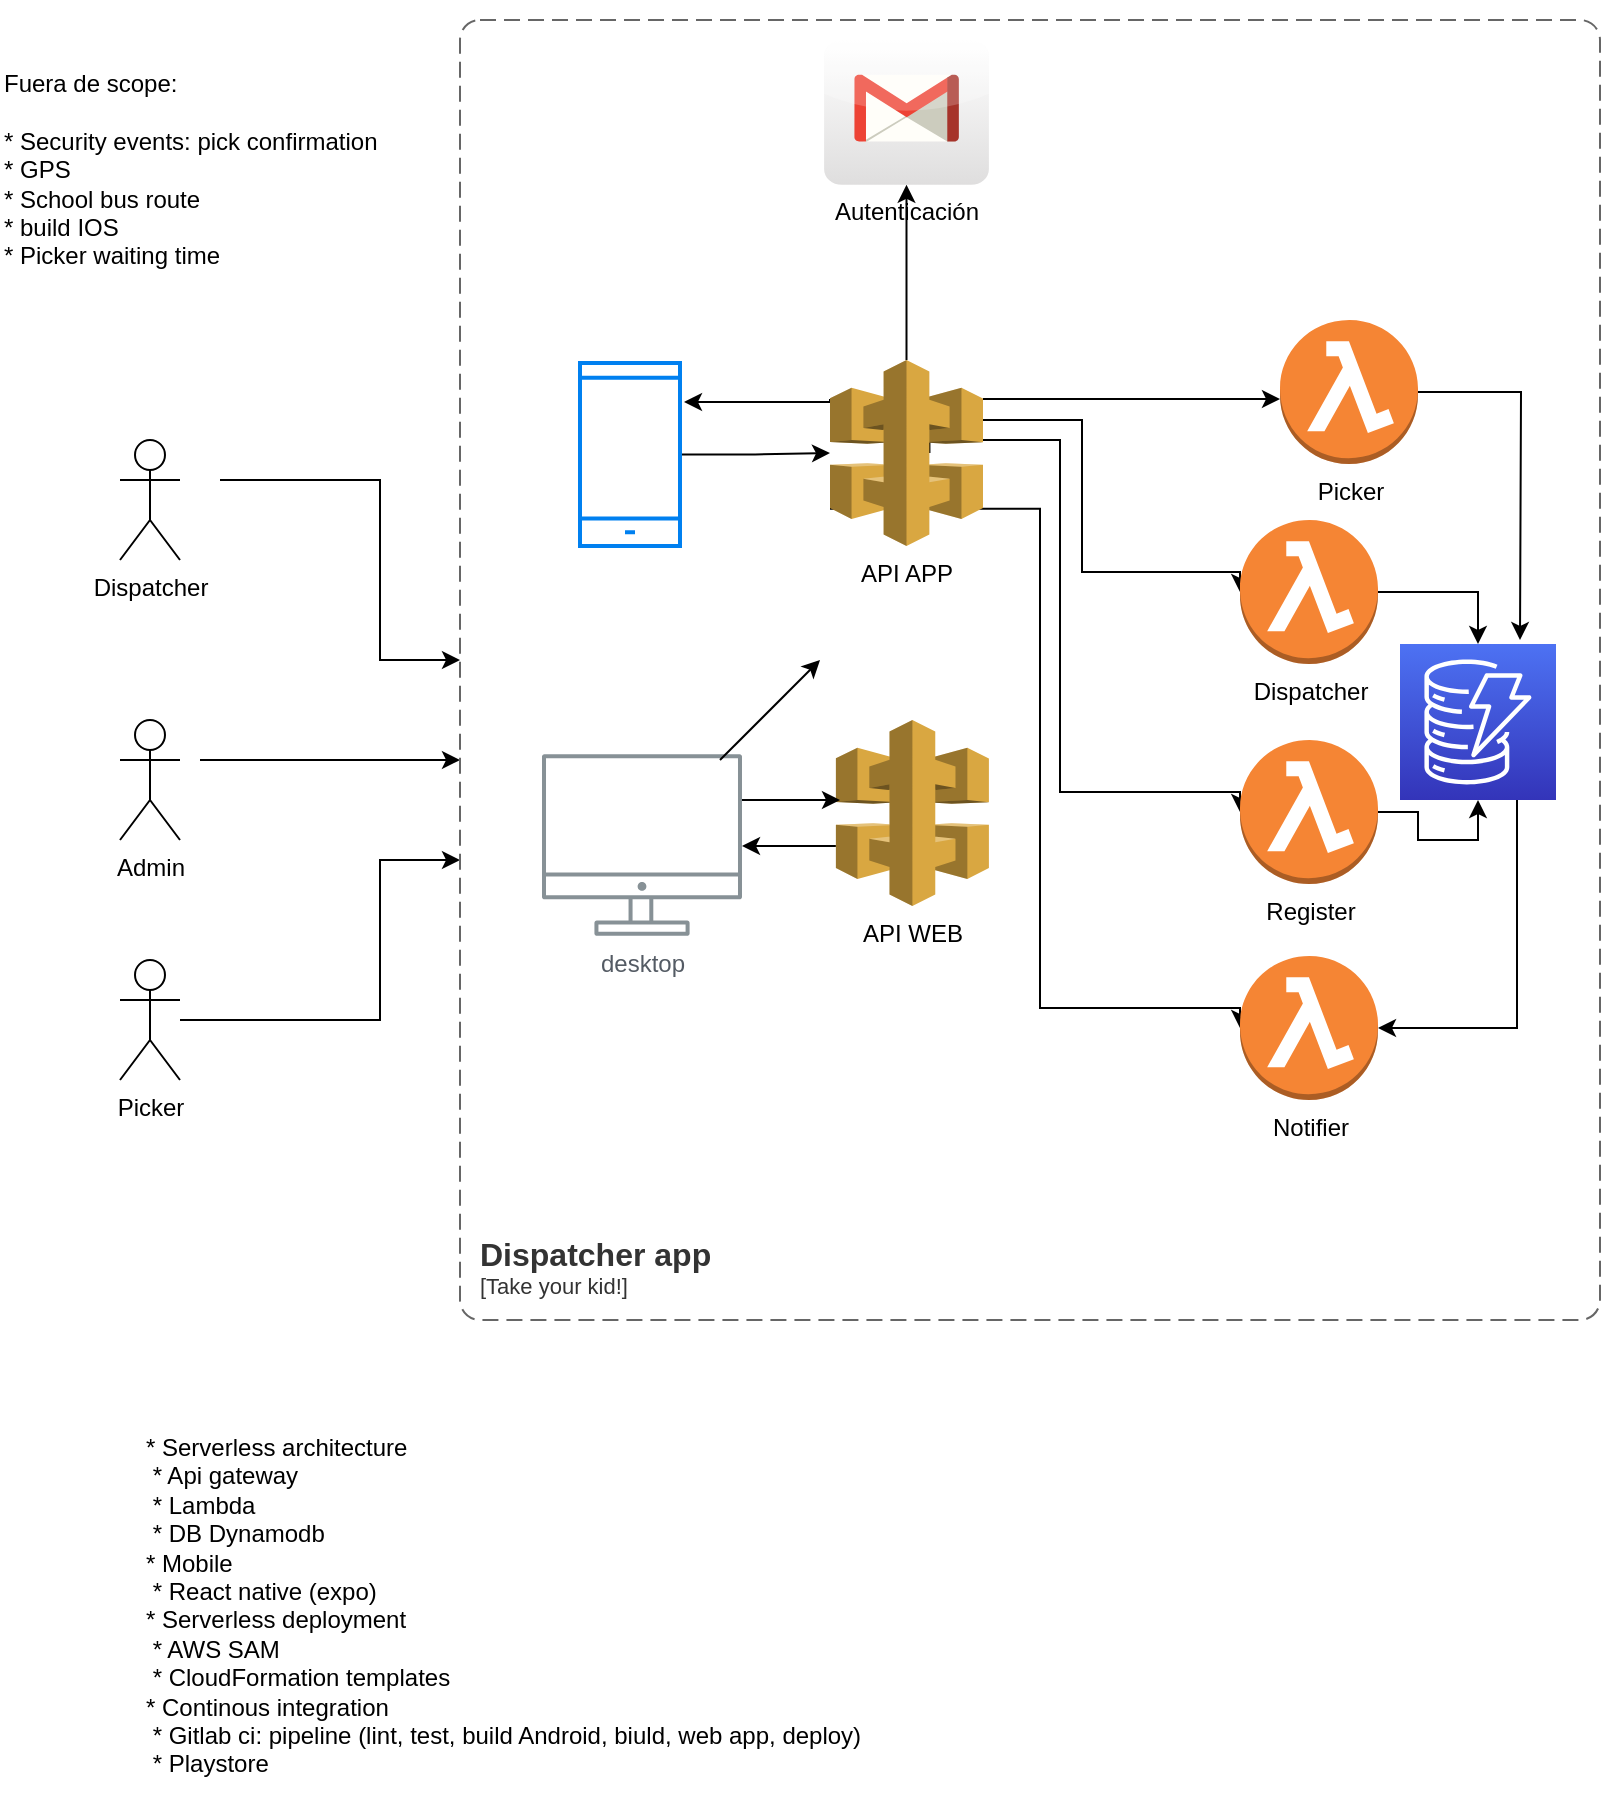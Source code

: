 <mxfile version="21.2.7" type="google">
  <diagram name="Page-1" id="qvmPQSpvG-Afi3AAHGun">
    <mxGraphModel grid="1" page="1" gridSize="10" guides="1" tooltips="1" connect="1" arrows="1" fold="1" pageScale="1" pageWidth="850" pageHeight="1100" math="0" shadow="0">
      <root>
        <mxCell id="0" />
        <mxCell id="1" parent="0" />
        <mxCell id="C__IWVD8pp51BxmxhyLC-21" style="edgeStyle=orthogonalEdgeStyle;rounded=0;orthogonalLoop=1;jettySize=auto;html=1;" edge="1" parent="1" source="C__IWVD8pp51BxmxhyLC-1">
          <mxGeometry relative="1" as="geometry">
            <mxPoint x="240" y="440" as="targetPoint" />
            <Array as="points">
              <mxPoint x="200" y="520" />
              <mxPoint x="200" y="440" />
              <mxPoint x="240" y="440" />
            </Array>
          </mxGeometry>
        </mxCell>
        <mxCell id="C__IWVD8pp51BxmxhyLC-1" value="Picker" style="shape=umlActor;verticalLabelPosition=bottom;verticalAlign=top;html=1;outlineConnect=0;" vertex="1" parent="1">
          <mxGeometry x="70" y="490" width="30" height="60" as="geometry" />
        </mxCell>
        <mxCell id="C__IWVD8pp51BxmxhyLC-20" style="edgeStyle=orthogonalEdgeStyle;rounded=0;orthogonalLoop=1;jettySize=auto;html=1;" edge="1" parent="1">
          <mxGeometry relative="1" as="geometry">
            <Array as="points">
              <mxPoint x="230" y="390" />
            </Array>
            <mxPoint x="240" y="390" as="targetPoint" />
            <mxPoint x="110" y="390" as="sourcePoint" />
          </mxGeometry>
        </mxCell>
        <mxCell id="C__IWVD8pp51BxmxhyLC-2" value="Admin&lt;br&gt;" style="shape=umlActor;verticalLabelPosition=bottom;verticalAlign=top;html=1;outlineConnect=0;" vertex="1" parent="1">
          <mxGeometry x="70" y="370" width="30" height="60" as="geometry" />
        </mxCell>
        <mxCell id="C__IWVD8pp51BxmxhyLC-19" style="edgeStyle=orthogonalEdgeStyle;rounded=0;orthogonalLoop=1;jettySize=auto;html=1;" edge="1" parent="1">
          <mxGeometry relative="1" as="geometry">
            <Array as="points">
              <mxPoint x="200" y="250" />
              <mxPoint x="200" y="340" />
            </Array>
            <mxPoint x="240" y="340" as="targetPoint" />
            <mxPoint x="120" y="250" as="sourcePoint" />
          </mxGeometry>
        </mxCell>
        <mxCell id="C__IWVD8pp51BxmxhyLC-6" value="Dispatcher" style="shape=umlActor;verticalLabelPosition=bottom;verticalAlign=top;html=1;outlineConnect=0;" vertex="1" parent="1">
          <mxGeometry x="70" y="230" width="30" height="60" as="geometry" />
        </mxCell>
        <object placeholders="1" c4Name="Dispatcher app" c4Type="" c4Application="Take your kid!" label="&lt;font style=&quot;font-size: 16px&quot;&gt;&lt;b&gt;&lt;div style=&quot;text-align: left&quot;&gt;%c4Name%&lt;/div&gt;&lt;/b&gt;&lt;/font&gt;&lt;div style=&quot;text-align: left&quot;&gt;[%c4Application%]&lt;/div&gt;" id="C__IWVD8pp51BxmxhyLC-11">
          <mxCell style="rounded=1;fontSize=11;whiteSpace=wrap;html=1;dashed=1;arcSize=20;fillColor=none;strokeColor=#666666;fontColor=#333333;labelBackgroundColor=none;align=left;verticalAlign=bottom;labelBorderColor=none;spacingTop=0;spacing=10;dashPattern=8 4;metaEdit=1;rotatable=0;perimeter=rectanglePerimeter;noLabel=0;labelPadding=0;allowArrows=0;connectable=0;expand=0;recursiveResize=0;editable=1;pointerEvents=0;absoluteArcSize=1;points=[[0.25,0,0],[0.5,0,0],[0.75,0,0],[1,0.25,0],[1,0.5,0],[1,0.75,0],[0.75,1,0],[0.5,1,0],[0.25,1,0],[0,0.75,0],[0,0.5,0],[0,0.25,0]];" vertex="1" parent="1">
            <mxGeometry x="240" y="20" width="570" height="650" as="geometry" />
          </mxCell>
        </object>
        <mxCell id="C__IWVD8pp51BxmxhyLC-14" style="edgeStyle=orthogonalEdgeStyle;rounded=0;orthogonalLoop=1;jettySize=auto;html=1;" edge="1" parent="1" source="C__IWVD8pp51BxmxhyLC-12" target="C__IWVD8pp51BxmxhyLC-13">
          <mxGeometry relative="1" as="geometry" />
        </mxCell>
        <mxCell id="C__IWVD8pp51BxmxhyLC-12" value="" style="html=1;verticalLabelPosition=bottom;align=center;labelBackgroundColor=#ffffff;verticalAlign=top;strokeWidth=2;strokeColor=#0080F0;shadow=0;dashed=0;shape=mxgraph.ios7.icons.smartphone;" vertex="1" parent="1">
          <mxGeometry x="300" y="191.5" width="50" height="91.5" as="geometry" />
        </mxCell>
        <mxCell id="C__IWVD8pp51BxmxhyLC-22" style="edgeStyle=orthogonalEdgeStyle;rounded=0;orthogonalLoop=1;jettySize=auto;html=1;exitX=0.65;exitY=0.5;exitDx=0;exitDy=0;exitPerimeter=0;entryX=0;entryY=0.5;entryDx=0;entryDy=0;entryPerimeter=0;" edge="1" parent="1" source="C__IWVD8pp51BxmxhyLC-13" target="C__IWVD8pp51BxmxhyLC-17">
          <mxGeometry relative="1" as="geometry">
            <Array as="points">
              <mxPoint x="475" y="220" />
              <mxPoint x="551" y="220" />
              <mxPoint x="551" y="296" />
            </Array>
          </mxGeometry>
        </mxCell>
        <mxCell id="C__IWVD8pp51BxmxhyLC-23" style="edgeStyle=orthogonalEdgeStyle;rounded=0;orthogonalLoop=1;jettySize=auto;html=1;exitX=0.98;exitY=0.43;exitDx=0;exitDy=0;exitPerimeter=0;entryX=0;entryY=0.5;entryDx=0;entryDy=0;entryPerimeter=0;" edge="1" parent="1" source="C__IWVD8pp51BxmxhyLC-13" target="C__IWVD8pp51BxmxhyLC-15">
          <mxGeometry relative="1" as="geometry">
            <Array as="points">
              <mxPoint x="540" y="230" />
              <mxPoint x="540" y="406" />
            </Array>
          </mxGeometry>
        </mxCell>
        <mxCell id="C__IWVD8pp51BxmxhyLC-24" style="edgeStyle=orthogonalEdgeStyle;rounded=0;orthogonalLoop=1;jettySize=auto;html=1;exitX=0;exitY=0.8;exitDx=0;exitDy=0;exitPerimeter=0;entryX=0;entryY=0.5;entryDx=0;entryDy=0;entryPerimeter=0;" edge="1" parent="1" source="C__IWVD8pp51BxmxhyLC-13" target="C__IWVD8pp51BxmxhyLC-16">
          <mxGeometry relative="1" as="geometry">
            <Array as="points">
              <mxPoint x="530" y="264" />
              <mxPoint x="530" y="514" />
            </Array>
          </mxGeometry>
        </mxCell>
        <mxCell id="C__IWVD8pp51BxmxhyLC-25" style="edgeStyle=orthogonalEdgeStyle;rounded=0;orthogonalLoop=1;jettySize=auto;html=1;exitX=0;exitY=0.21;exitDx=0;exitDy=0;exitPerimeter=0;entryX=1.04;entryY=0.213;entryDx=0;entryDy=0;entryPerimeter=0;" edge="1" parent="1" source="C__IWVD8pp51BxmxhyLC-13" target="C__IWVD8pp51BxmxhyLC-12">
          <mxGeometry relative="1" as="geometry">
            <Array as="points">
              <mxPoint x="425" y="211" />
            </Array>
            <mxPoint x="360" y="210" as="targetPoint" />
          </mxGeometry>
        </mxCell>
        <mxCell id="C__IWVD8pp51BxmxhyLC-27" style="edgeStyle=orthogonalEdgeStyle;rounded=0;orthogonalLoop=1;jettySize=auto;html=1;exitX=1;exitY=0.21;exitDx=0;exitDy=0;exitPerimeter=0;" edge="1" parent="1" source="C__IWVD8pp51BxmxhyLC-13" target="C__IWVD8pp51BxmxhyLC-26">
          <mxGeometry relative="1" as="geometry">
            <Array as="points">
              <mxPoint x="610" y="210" />
              <mxPoint x="610" y="210" />
            </Array>
          </mxGeometry>
        </mxCell>
        <mxCell id="C__IWVD8pp51BxmxhyLC-38" style="edgeStyle=orthogonalEdgeStyle;rounded=0;orthogonalLoop=1;jettySize=auto;html=1;exitX=0.5;exitY=0;exitDx=0;exitDy=0;exitPerimeter=0;" edge="1" parent="1" source="C__IWVD8pp51BxmxhyLC-13" target="C__IWVD8pp51BxmxhyLC-35">
          <mxGeometry relative="1" as="geometry" />
        </mxCell>
        <mxCell id="C__IWVD8pp51BxmxhyLC-13" value="API APP" style="outlineConnect=0;dashed=0;verticalLabelPosition=bottom;verticalAlign=top;align=center;html=1;shape=mxgraph.aws3.api_gateway;fillColor=#D9A741;gradientColor=none;" vertex="1" parent="1">
          <mxGeometry x="425" y="190" width="76.5" height="93" as="geometry" />
        </mxCell>
        <mxCell id="C__IWVD8pp51BxmxhyLC-30" style="edgeStyle=orthogonalEdgeStyle;rounded=0;orthogonalLoop=1;jettySize=auto;html=1;exitX=1;exitY=0.5;exitDx=0;exitDy=0;exitPerimeter=0;entryX=0.5;entryY=1;entryDx=0;entryDy=0;entryPerimeter=0;" edge="1" parent="1" source="C__IWVD8pp51BxmxhyLC-15" target="C__IWVD8pp51BxmxhyLC-28">
          <mxGeometry relative="1" as="geometry">
            <mxPoint x="740" y="381" as="targetPoint" />
          </mxGeometry>
        </mxCell>
        <mxCell id="C__IWVD8pp51BxmxhyLC-15" value="Register" style="outlineConnect=0;dashed=0;verticalLabelPosition=bottom;verticalAlign=top;align=center;html=1;shape=mxgraph.aws3.lambda_function;fillColor=#F58534;gradientColor=none;" vertex="1" parent="1">
          <mxGeometry x="630" y="380" width="69" height="72" as="geometry" />
        </mxCell>
        <mxCell id="C__IWVD8pp51BxmxhyLC-16" value="Notifier" style="outlineConnect=0;dashed=0;verticalLabelPosition=bottom;verticalAlign=top;align=center;html=1;shape=mxgraph.aws3.lambda_function;fillColor=#F58534;gradientColor=none;" vertex="1" parent="1">
          <mxGeometry x="630" y="488" width="69" height="72" as="geometry" />
        </mxCell>
        <mxCell id="C__IWVD8pp51BxmxhyLC-31" style="edgeStyle=orthogonalEdgeStyle;rounded=0;orthogonalLoop=1;jettySize=auto;html=1;exitX=1;exitY=0.5;exitDx=0;exitDy=0;exitPerimeter=0;entryX=0.5;entryY=0;entryDx=0;entryDy=0;entryPerimeter=0;" edge="1" parent="1" source="C__IWVD8pp51BxmxhyLC-17" target="C__IWVD8pp51BxmxhyLC-28">
          <mxGeometry relative="1" as="geometry">
            <mxPoint x="759.5" y="342" as="targetPoint" />
          </mxGeometry>
        </mxCell>
        <mxCell id="C__IWVD8pp51BxmxhyLC-17" value="Dispatcher" style="outlineConnect=0;dashed=0;verticalLabelPosition=bottom;verticalAlign=top;align=center;html=1;shape=mxgraph.aws3.lambda_function;fillColor=#F58534;gradientColor=none;" vertex="1" parent="1">
          <mxGeometry x="630" y="270" width="69" height="72" as="geometry" />
        </mxCell>
        <mxCell id="C__IWVD8pp51BxmxhyLC-32" style="edgeStyle=orthogonalEdgeStyle;rounded=0;orthogonalLoop=1;jettySize=auto;html=1;" edge="1" parent="1" source="C__IWVD8pp51BxmxhyLC-26">
          <mxGeometry relative="1" as="geometry">
            <mxPoint x="770" y="330" as="targetPoint" />
          </mxGeometry>
        </mxCell>
        <mxCell id="C__IWVD8pp51BxmxhyLC-26" value="Picker" style="outlineConnect=0;dashed=0;verticalLabelPosition=bottom;verticalAlign=top;align=center;html=1;shape=mxgraph.aws3.lambda_function;fillColor=#F58534;gradientColor=none;" vertex="1" parent="1">
          <mxGeometry x="650" y="170" width="69" height="72" as="geometry" />
        </mxCell>
        <mxCell id="C__IWVD8pp51BxmxhyLC-33" style="edgeStyle=orthogonalEdgeStyle;rounded=0;orthogonalLoop=1;jettySize=auto;html=1;exitX=0.75;exitY=1;exitDx=0;exitDy=0;exitPerimeter=0;entryX=1;entryY=0.5;entryDx=0;entryDy=0;entryPerimeter=0;" edge="1" parent="1" source="C__IWVD8pp51BxmxhyLC-28" target="C__IWVD8pp51BxmxhyLC-16">
          <mxGeometry relative="1" as="geometry">
            <mxPoint x="779" y="420" as="sourcePoint" />
          </mxGeometry>
        </mxCell>
        <mxCell id="C__IWVD8pp51BxmxhyLC-28" value="" style="sketch=0;points=[[0,0,0],[0.25,0,0],[0.5,0,0],[0.75,0,0],[1,0,0],[0,1,0],[0.25,1,0],[0.5,1,0],[0.75,1,0],[1,1,0],[0,0.25,0],[0,0.5,0],[0,0.75,0],[1,0.25,0],[1,0.5,0],[1,0.75,0]];outlineConnect=0;fontColor=#232F3E;gradientColor=#4D72F3;gradientDirection=north;fillColor=#3334B9;strokeColor=#ffffff;dashed=0;verticalLabelPosition=bottom;verticalAlign=top;align=center;html=1;fontSize=12;fontStyle=0;aspect=fixed;shape=mxgraph.aws4.resourceIcon;resIcon=mxgraph.aws4.dynamodb;" vertex="1" parent="1">
          <mxGeometry x="710" y="332" width="78" height="78" as="geometry" />
        </mxCell>
        <mxCell id="C__IWVD8pp51BxmxhyLC-34" value="Fuera de scope:&lt;br&gt;&lt;br&gt;* Security events: pick confirmation&lt;br&gt;* GPS&lt;br&gt;* School bus route&lt;br&gt;* build IOS&lt;br&gt;* Picker waiting time" style="text;html=1;strokeColor=none;fillColor=none;align=left;verticalAlign=middle;whiteSpace=wrap;rounded=0;" vertex="1" parent="1">
          <mxGeometry x="10" y="10" width="210" height="170" as="geometry" />
        </mxCell>
        <mxCell id="C__IWVD8pp51BxmxhyLC-35" value="Autenticación" style="dashed=0;outlineConnect=0;html=1;align=center;labelPosition=center;verticalLabelPosition=bottom;verticalAlign=top;shape=mxgraph.webicons.gmail;gradientColor=#DFDEDE" vertex="1" parent="1">
          <mxGeometry x="422.05" y="30" width="82.4" height="72.4" as="geometry" />
        </mxCell>
        <mxCell id="C__IWVD8pp51BxmxhyLC-40" value="* Serverless architecture&lt;br&gt;&lt;span style=&quot;white-space: pre;&quot;&gt; &lt;/span&gt;* Api gateway&lt;br&gt;&lt;span style=&quot;white-space: pre;&quot;&gt; &lt;/span&gt;* Lambda&lt;br&gt;&lt;span style=&quot;white-space: pre;&quot;&gt; &lt;/span&gt;* DB Dynamodb&lt;br&gt;* Mobile&lt;br&gt;&lt;span style=&quot;white-space: pre;&quot;&gt; &lt;/span&gt;* React native (expo)&lt;br&gt;* Serverless deployment&lt;br&gt;&lt;span style=&quot;white-space: pre;&quot;&gt; &lt;/span&gt;* AWS SAM&lt;br&gt;&lt;span style=&quot;white-space: pre;&quot;&gt; &lt;/span&gt;* CloudFormation templates&lt;br&gt;* Continous integration&lt;br&gt;&lt;span style=&quot;white-space: pre;&quot;&gt; &lt;/span&gt;* Gitlab ci: pipeline (lint, test, build Android, biuld, web app, deploy)&lt;br&gt;&lt;span style=&quot;white-space: pre;&quot;&gt; &lt;/span&gt;* Playstore" style="text;html=1;strokeColor=none;fillColor=none;align=left;verticalAlign=top;whiteSpace=wrap;rounded=0;" vertex="1" parent="1">
          <mxGeometry x="81" y="720" width="500" height="190" as="geometry" />
        </mxCell>
        <mxCell id="nqwbrudDcvA_D_fQsMDn-6" value="" style="edgeStyle=orthogonalEdgeStyle;rounded=0;orthogonalLoop=1;jettySize=auto;html=1;" edge="1" parent="1" source="nqwbrudDcvA_D_fQsMDn-1" target="nqwbrudDcvA_D_fQsMDn-4">
          <mxGeometry relative="1" as="geometry">
            <Array as="points">
              <mxPoint x="410" y="433" />
              <mxPoint x="410" y="433" />
            </Array>
          </mxGeometry>
        </mxCell>
        <mxCell id="nqwbrudDcvA_D_fQsMDn-1" value="API WEB" style="outlineConnect=0;dashed=0;verticalLabelPosition=bottom;verticalAlign=top;align=center;html=1;shape=mxgraph.aws3.api_gateway;fillColor=#D9A741;gradientColor=none;" vertex="1" parent="1">
          <mxGeometry x="427.95" y="370" width="76.5" height="93" as="geometry" />
        </mxCell>
        <mxCell id="nqwbrudDcvA_D_fQsMDn-5" style="edgeStyle=orthogonalEdgeStyle;rounded=0;orthogonalLoop=1;jettySize=auto;html=1;" edge="1" parent="1" source="nqwbrudDcvA_D_fQsMDn-4">
          <mxGeometry relative="1" as="geometry">
            <mxPoint x="430" y="410" as="targetPoint" />
            <Array as="points">
              <mxPoint x="430" y="410" />
            </Array>
          </mxGeometry>
        </mxCell>
        <mxCell id="nqwbrudDcvA_D_fQsMDn-4" value="desktop" style="sketch=0;outlineConnect=0;gradientColor=none;fontColor=#545B64;strokeColor=none;fillColor=#879196;dashed=0;verticalLabelPosition=bottom;verticalAlign=top;align=center;html=1;fontSize=12;fontStyle=0;aspect=fixed;shape=mxgraph.aws4.illustration_desktop;pointerEvents=1" vertex="1" parent="1">
          <mxGeometry x="281" y="387" width="100" height="91" as="geometry" />
        </mxCell>
        <mxCell id="nqwbrudDcvA_D_fQsMDn-7" value="" style="endArrow=classic;html=1;rounded=0;" edge="1" parent="1">
          <mxGeometry width="50" height="50" relative="1" as="geometry">
            <mxPoint x="370" y="390" as="sourcePoint" />
            <mxPoint x="420" y="340" as="targetPoint" />
          </mxGeometry>
        </mxCell>
      </root>
    </mxGraphModel>
  </diagram>
</mxfile>
